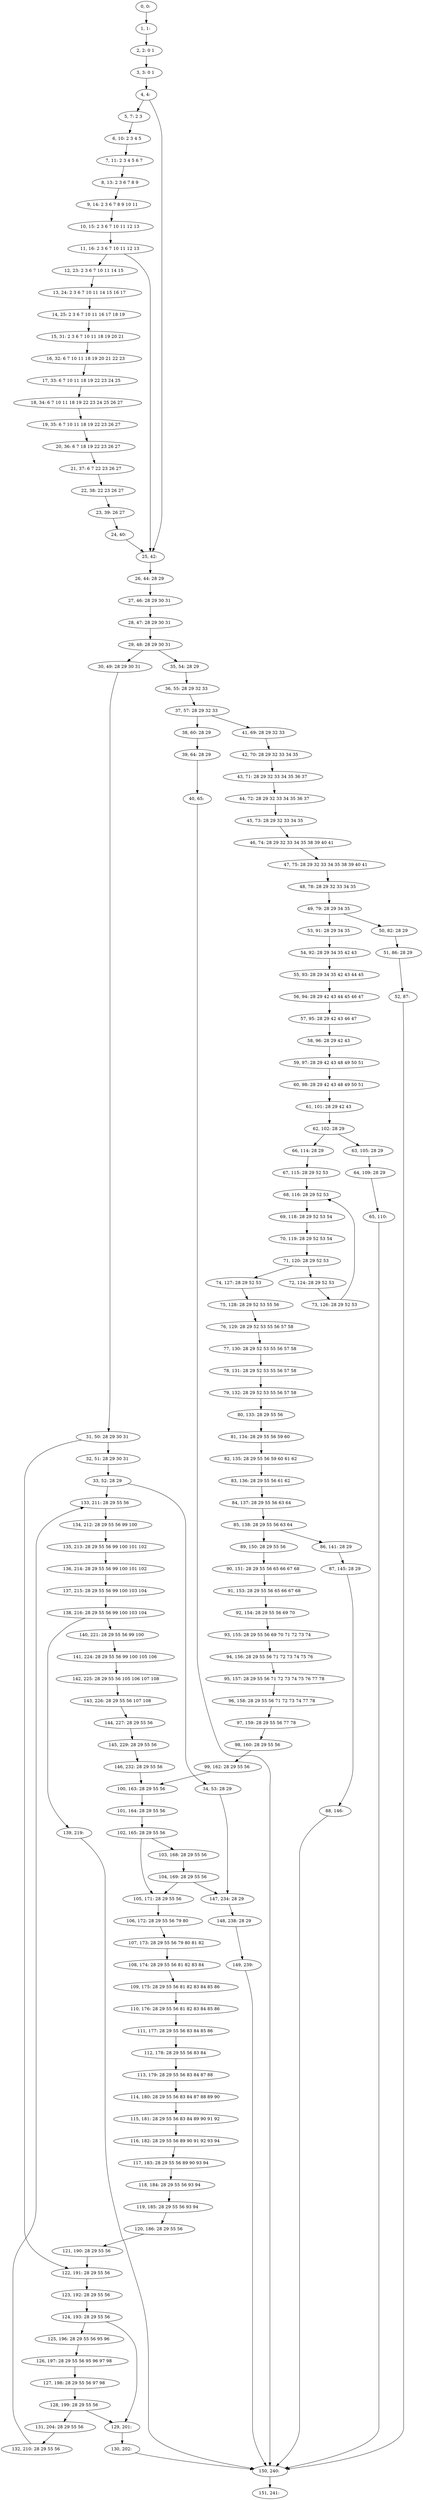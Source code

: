 digraph G {
0[label="0, 0: "];
1[label="1, 1: "];
2[label="2, 2: 0 1 "];
3[label="3, 3: 0 1 "];
4[label="4, 4: "];
5[label="5, 7: 2 3 "];
6[label="6, 10: 2 3 4 5 "];
7[label="7, 11: 2 3 4 5 6 7 "];
8[label="8, 13: 2 3 6 7 8 9 "];
9[label="9, 14: 2 3 6 7 8 9 10 11 "];
10[label="10, 15: 2 3 6 7 10 11 12 13 "];
11[label="11, 16: 2 3 6 7 10 11 12 13 "];
12[label="12, 23: 2 3 6 7 10 11 14 15 "];
13[label="13, 24: 2 3 6 7 10 11 14 15 16 17 "];
14[label="14, 25: 2 3 6 7 10 11 16 17 18 19 "];
15[label="15, 31: 2 3 6 7 10 11 18 19 20 21 "];
16[label="16, 32: 6 7 10 11 18 19 20 21 22 23 "];
17[label="17, 33: 6 7 10 11 18 19 22 23 24 25 "];
18[label="18, 34: 6 7 10 11 18 19 22 23 24 25 26 27 "];
19[label="19, 35: 6 7 10 11 18 19 22 23 26 27 "];
20[label="20, 36: 6 7 18 19 22 23 26 27 "];
21[label="21, 37: 6 7 22 23 26 27 "];
22[label="22, 38: 22 23 26 27 "];
23[label="23, 39: 26 27 "];
24[label="24, 40: "];
25[label="25, 42: "];
26[label="26, 44: 28 29 "];
27[label="27, 46: 28 29 30 31 "];
28[label="28, 47: 28 29 30 31 "];
29[label="29, 48: 28 29 30 31 "];
30[label="30, 49: 28 29 30 31 "];
31[label="31, 50: 28 29 30 31 "];
32[label="32, 51: 28 29 30 31 "];
33[label="33, 52: 28 29 "];
34[label="34, 53: 28 29 "];
35[label="35, 54: 28 29 "];
36[label="36, 55: 28 29 32 33 "];
37[label="37, 57: 28 29 32 33 "];
38[label="38, 60: 28 29 "];
39[label="39, 64: 28 29 "];
40[label="40, 65: "];
41[label="41, 69: 28 29 32 33 "];
42[label="42, 70: 28 29 32 33 34 35 "];
43[label="43, 71: 28 29 32 33 34 35 36 37 "];
44[label="44, 72: 28 29 32 33 34 35 36 37 "];
45[label="45, 73: 28 29 32 33 34 35 "];
46[label="46, 74: 28 29 32 33 34 35 38 39 40 41 "];
47[label="47, 75: 28 29 32 33 34 35 38 39 40 41 "];
48[label="48, 78: 28 29 32 33 34 35 "];
49[label="49, 79: 28 29 34 35 "];
50[label="50, 82: 28 29 "];
51[label="51, 86: 28 29 "];
52[label="52, 87: "];
53[label="53, 91: 28 29 34 35 "];
54[label="54, 92: 28 29 34 35 42 43 "];
55[label="55, 93: 28 29 34 35 42 43 44 45 "];
56[label="56, 94: 28 29 42 43 44 45 46 47 "];
57[label="57, 95: 28 29 42 43 46 47 "];
58[label="58, 96: 28 29 42 43 "];
59[label="59, 97: 28 29 42 43 48 49 50 51 "];
60[label="60, 98: 28 29 42 43 48 49 50 51 "];
61[label="61, 101: 28 29 42 43 "];
62[label="62, 102: 28 29 "];
63[label="63, 105: 28 29 "];
64[label="64, 109: 28 29 "];
65[label="65, 110: "];
66[label="66, 114: 28 29 "];
67[label="67, 115: 28 29 52 53 "];
68[label="68, 116: 28 29 52 53 "];
69[label="69, 118: 28 29 52 53 54 "];
70[label="70, 119: 28 29 52 53 54 "];
71[label="71, 120: 28 29 52 53 "];
72[label="72, 124: 28 29 52 53 "];
73[label="73, 126: 28 29 52 53 "];
74[label="74, 127: 28 29 52 53 "];
75[label="75, 128: 28 29 52 53 55 56 "];
76[label="76, 129: 28 29 52 53 55 56 57 58 "];
77[label="77, 130: 28 29 52 53 55 56 57 58 "];
78[label="78, 131: 28 29 52 53 55 56 57 58 "];
79[label="79, 132: 28 29 52 53 55 56 57 58 "];
80[label="80, 133: 28 29 55 56 "];
81[label="81, 134: 28 29 55 56 59 60 "];
82[label="82, 135: 28 29 55 56 59 60 61 62 "];
83[label="83, 136: 28 29 55 56 61 62 "];
84[label="84, 137: 28 29 55 56 63 64 "];
85[label="85, 138: 28 29 55 56 63 64 "];
86[label="86, 141: 28 29 "];
87[label="87, 145: 28 29 "];
88[label="88, 146: "];
89[label="89, 150: 28 29 55 56 "];
90[label="90, 151: 28 29 55 56 65 66 67 68 "];
91[label="91, 153: 28 29 55 56 65 66 67 68 "];
92[label="92, 154: 28 29 55 56 69 70 "];
93[label="93, 155: 28 29 55 56 69 70 71 72 73 74 "];
94[label="94, 156: 28 29 55 56 71 72 73 74 75 76 "];
95[label="95, 157: 28 29 55 56 71 72 73 74 75 76 77 78 "];
96[label="96, 158: 28 29 55 56 71 72 73 74 77 78 "];
97[label="97, 159: 28 29 55 56 77 78 "];
98[label="98, 160: 28 29 55 56 "];
99[label="99, 162: 28 29 55 56 "];
100[label="100, 163: 28 29 55 56 "];
101[label="101, 164: 28 29 55 56 "];
102[label="102, 165: 28 29 55 56 "];
103[label="103, 168: 28 29 55 56 "];
104[label="104, 169: 28 29 55 56 "];
105[label="105, 171: 28 29 55 56 "];
106[label="106, 172: 28 29 55 56 79 80 "];
107[label="107, 173: 28 29 55 56 79 80 81 82 "];
108[label="108, 174: 28 29 55 56 81 82 83 84 "];
109[label="109, 175: 28 29 55 56 81 82 83 84 85 86 "];
110[label="110, 176: 28 29 55 56 81 82 83 84 85 86 "];
111[label="111, 177: 28 29 55 56 83 84 85 86 "];
112[label="112, 178: 28 29 55 56 83 84 "];
113[label="113, 179: 28 29 55 56 83 84 87 88 "];
114[label="114, 180: 28 29 55 56 83 84 87 88 89 90 "];
115[label="115, 181: 28 29 55 56 83 84 89 90 91 92 "];
116[label="116, 182: 28 29 55 56 89 90 91 92 93 94 "];
117[label="117, 183: 28 29 55 56 89 90 93 94 "];
118[label="118, 184: 28 29 55 56 93 94 "];
119[label="119, 185: 28 29 55 56 93 94 "];
120[label="120, 186: 28 29 55 56 "];
121[label="121, 190: 28 29 55 56 "];
122[label="122, 191: 28 29 55 56 "];
123[label="123, 192: 28 29 55 56 "];
124[label="124, 193: 28 29 55 56 "];
125[label="125, 196: 28 29 55 56 95 96 "];
126[label="126, 197: 28 29 55 56 95 96 97 98 "];
127[label="127, 198: 28 29 55 56 97 98 "];
128[label="128, 199: 28 29 55 56 "];
129[label="129, 201: "];
130[label="130, 202: "];
131[label="131, 204: 28 29 55 56 "];
132[label="132, 210: 28 29 55 56 "];
133[label="133, 211: 28 29 55 56 "];
134[label="134, 212: 28 29 55 56 99 100 "];
135[label="135, 213: 28 29 55 56 99 100 101 102 "];
136[label="136, 214: 28 29 55 56 99 100 101 102 "];
137[label="137, 215: 28 29 55 56 99 100 103 104 "];
138[label="138, 216: 28 29 55 56 99 100 103 104 "];
139[label="139, 219: "];
140[label="140, 221: 28 29 55 56 99 100 "];
141[label="141, 224: 28 29 55 56 99 100 105 106 "];
142[label="142, 225: 28 29 55 56 105 106 107 108 "];
143[label="143, 226: 28 29 55 56 107 108 "];
144[label="144, 227: 28 29 55 56 "];
145[label="145, 229: 28 29 55 56 "];
146[label="146, 232: 28 29 55 56 "];
147[label="147, 234: 28 29 "];
148[label="148, 238: 28 29 "];
149[label="149, 239: "];
150[label="150, 240: "];
151[label="151, 241: "];
0->1 ;
1->2 ;
2->3 ;
3->4 ;
4->5 ;
4->25 ;
5->6 ;
6->7 ;
7->8 ;
8->9 ;
9->10 ;
10->11 ;
11->12 ;
11->25 ;
12->13 ;
13->14 ;
14->15 ;
15->16 ;
16->17 ;
17->18 ;
18->19 ;
19->20 ;
20->21 ;
21->22 ;
22->23 ;
23->24 ;
24->25 ;
25->26 ;
26->27 ;
27->28 ;
28->29 ;
29->30 ;
29->35 ;
30->31 ;
31->32 ;
31->122 ;
32->33 ;
33->34 ;
33->133 ;
34->147 ;
35->36 ;
36->37 ;
37->38 ;
37->41 ;
38->39 ;
39->40 ;
40->150 ;
41->42 ;
42->43 ;
43->44 ;
44->45 ;
45->46 ;
46->47 ;
47->48 ;
48->49 ;
49->50 ;
49->53 ;
50->51 ;
51->52 ;
52->150 ;
53->54 ;
54->55 ;
55->56 ;
56->57 ;
57->58 ;
58->59 ;
59->60 ;
60->61 ;
61->62 ;
62->63 ;
62->66 ;
63->64 ;
64->65 ;
65->150 ;
66->67 ;
67->68 ;
68->69 ;
69->70 ;
70->71 ;
71->72 ;
71->74 ;
72->73 ;
73->68 ;
74->75 ;
75->76 ;
76->77 ;
77->78 ;
78->79 ;
79->80 ;
80->81 ;
81->82 ;
82->83 ;
83->84 ;
84->85 ;
85->86 ;
85->89 ;
86->87 ;
87->88 ;
88->150 ;
89->90 ;
90->91 ;
91->92 ;
92->93 ;
93->94 ;
94->95 ;
95->96 ;
96->97 ;
97->98 ;
98->99 ;
99->100 ;
100->101 ;
101->102 ;
102->103 ;
102->105 ;
103->104 ;
104->105 ;
104->147 ;
105->106 ;
106->107 ;
107->108 ;
108->109 ;
109->110 ;
110->111 ;
111->112 ;
112->113 ;
113->114 ;
114->115 ;
115->116 ;
116->117 ;
117->118 ;
118->119 ;
119->120 ;
120->121 ;
121->122 ;
122->123 ;
123->124 ;
124->125 ;
124->129 ;
125->126 ;
126->127 ;
127->128 ;
128->129 ;
128->131 ;
129->130 ;
130->150 ;
131->132 ;
132->133 ;
133->134 ;
134->135 ;
135->136 ;
136->137 ;
137->138 ;
138->139 ;
138->140 ;
139->150 ;
140->141 ;
141->142 ;
142->143 ;
143->144 ;
144->145 ;
145->146 ;
146->100 ;
147->148 ;
148->149 ;
149->150 ;
150->151 ;
}
